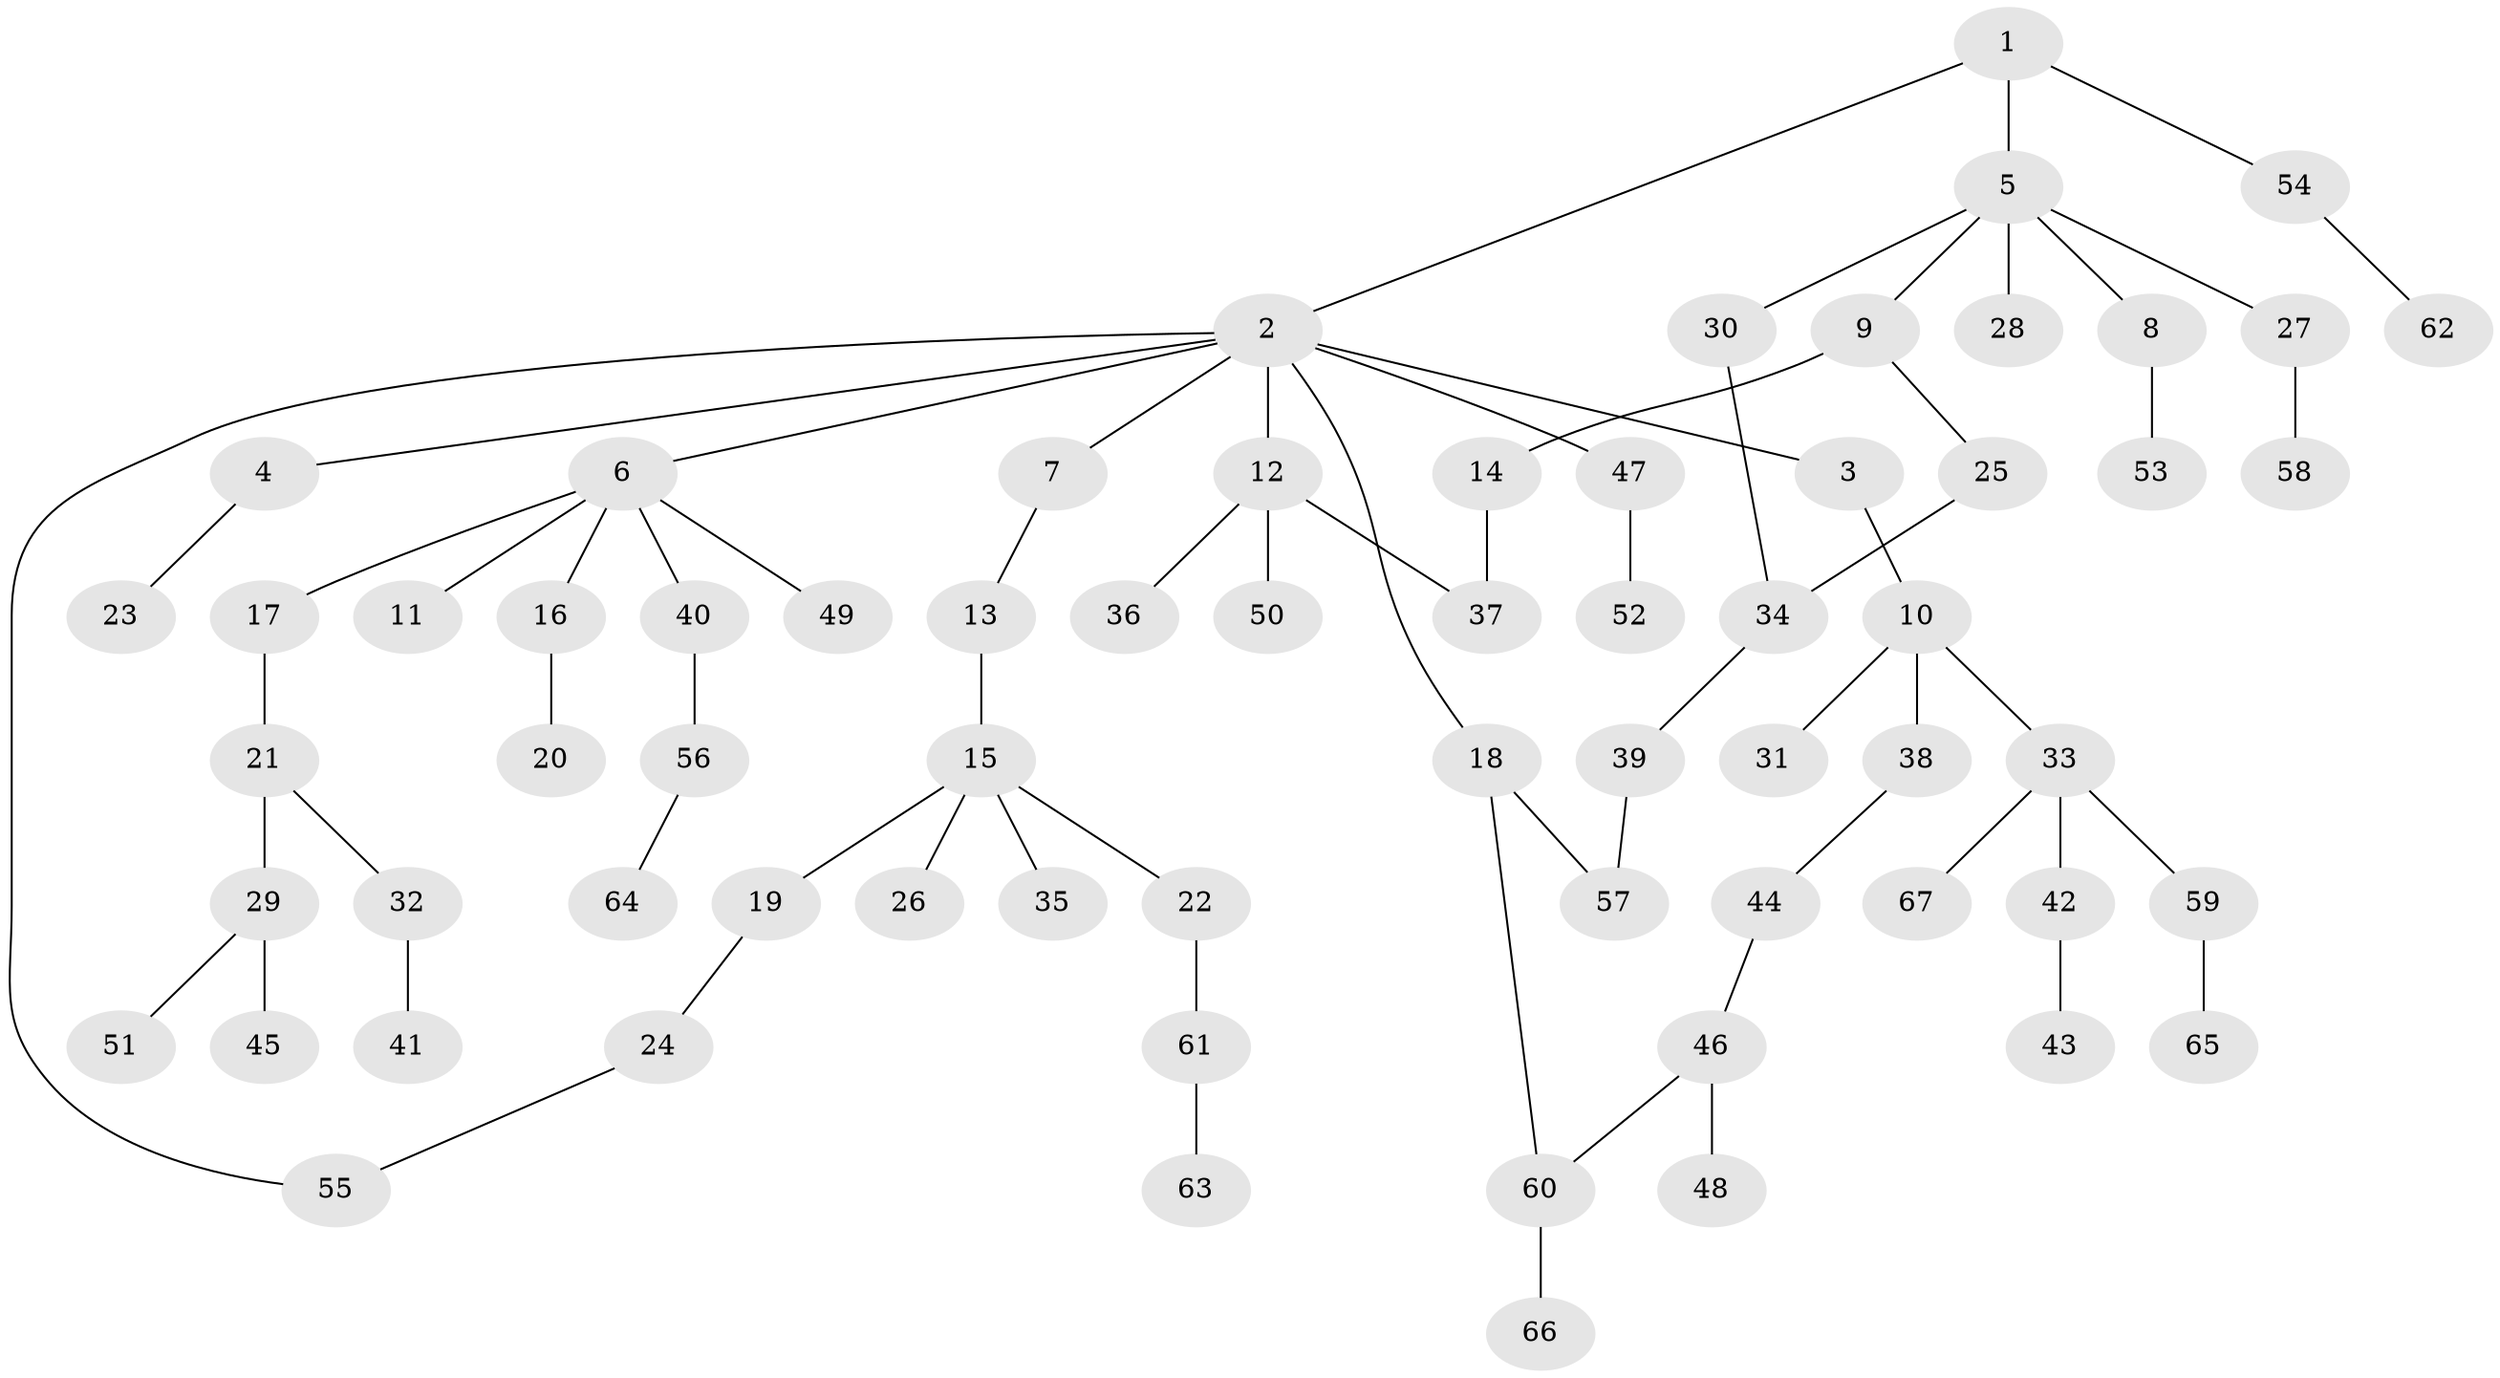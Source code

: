 // coarse degree distribution, {2: 0.42857142857142855, 4: 0.09523809523809523, 1: 0.2857142857142857, 3: 0.14285714285714285, 7: 0.047619047619047616}
// Generated by graph-tools (version 1.1) at 2025/36/03/04/25 23:36:03]
// undirected, 67 vertices, 71 edges
graph export_dot {
  node [color=gray90,style=filled];
  1;
  2;
  3;
  4;
  5;
  6;
  7;
  8;
  9;
  10;
  11;
  12;
  13;
  14;
  15;
  16;
  17;
  18;
  19;
  20;
  21;
  22;
  23;
  24;
  25;
  26;
  27;
  28;
  29;
  30;
  31;
  32;
  33;
  34;
  35;
  36;
  37;
  38;
  39;
  40;
  41;
  42;
  43;
  44;
  45;
  46;
  47;
  48;
  49;
  50;
  51;
  52;
  53;
  54;
  55;
  56;
  57;
  58;
  59;
  60;
  61;
  62;
  63;
  64;
  65;
  66;
  67;
  1 -- 2;
  1 -- 5;
  1 -- 54;
  2 -- 3;
  2 -- 4;
  2 -- 6;
  2 -- 7;
  2 -- 12;
  2 -- 18;
  2 -- 47;
  2 -- 55;
  3 -- 10;
  4 -- 23;
  5 -- 8;
  5 -- 9;
  5 -- 27;
  5 -- 28;
  5 -- 30;
  6 -- 11;
  6 -- 16;
  6 -- 17;
  6 -- 40;
  6 -- 49;
  7 -- 13;
  8 -- 53;
  9 -- 14;
  9 -- 25;
  10 -- 31;
  10 -- 33;
  10 -- 38;
  12 -- 36;
  12 -- 50;
  12 -- 37;
  13 -- 15;
  14 -- 37;
  15 -- 19;
  15 -- 22;
  15 -- 26;
  15 -- 35;
  16 -- 20;
  17 -- 21;
  18 -- 60;
  18 -- 57;
  19 -- 24;
  21 -- 29;
  21 -- 32;
  22 -- 61;
  24 -- 55;
  25 -- 34;
  27 -- 58;
  29 -- 45;
  29 -- 51;
  30 -- 34;
  32 -- 41;
  33 -- 42;
  33 -- 59;
  33 -- 67;
  34 -- 39;
  38 -- 44;
  39 -- 57;
  40 -- 56;
  42 -- 43;
  44 -- 46;
  46 -- 48;
  46 -- 60;
  47 -- 52;
  54 -- 62;
  56 -- 64;
  59 -- 65;
  60 -- 66;
  61 -- 63;
}
